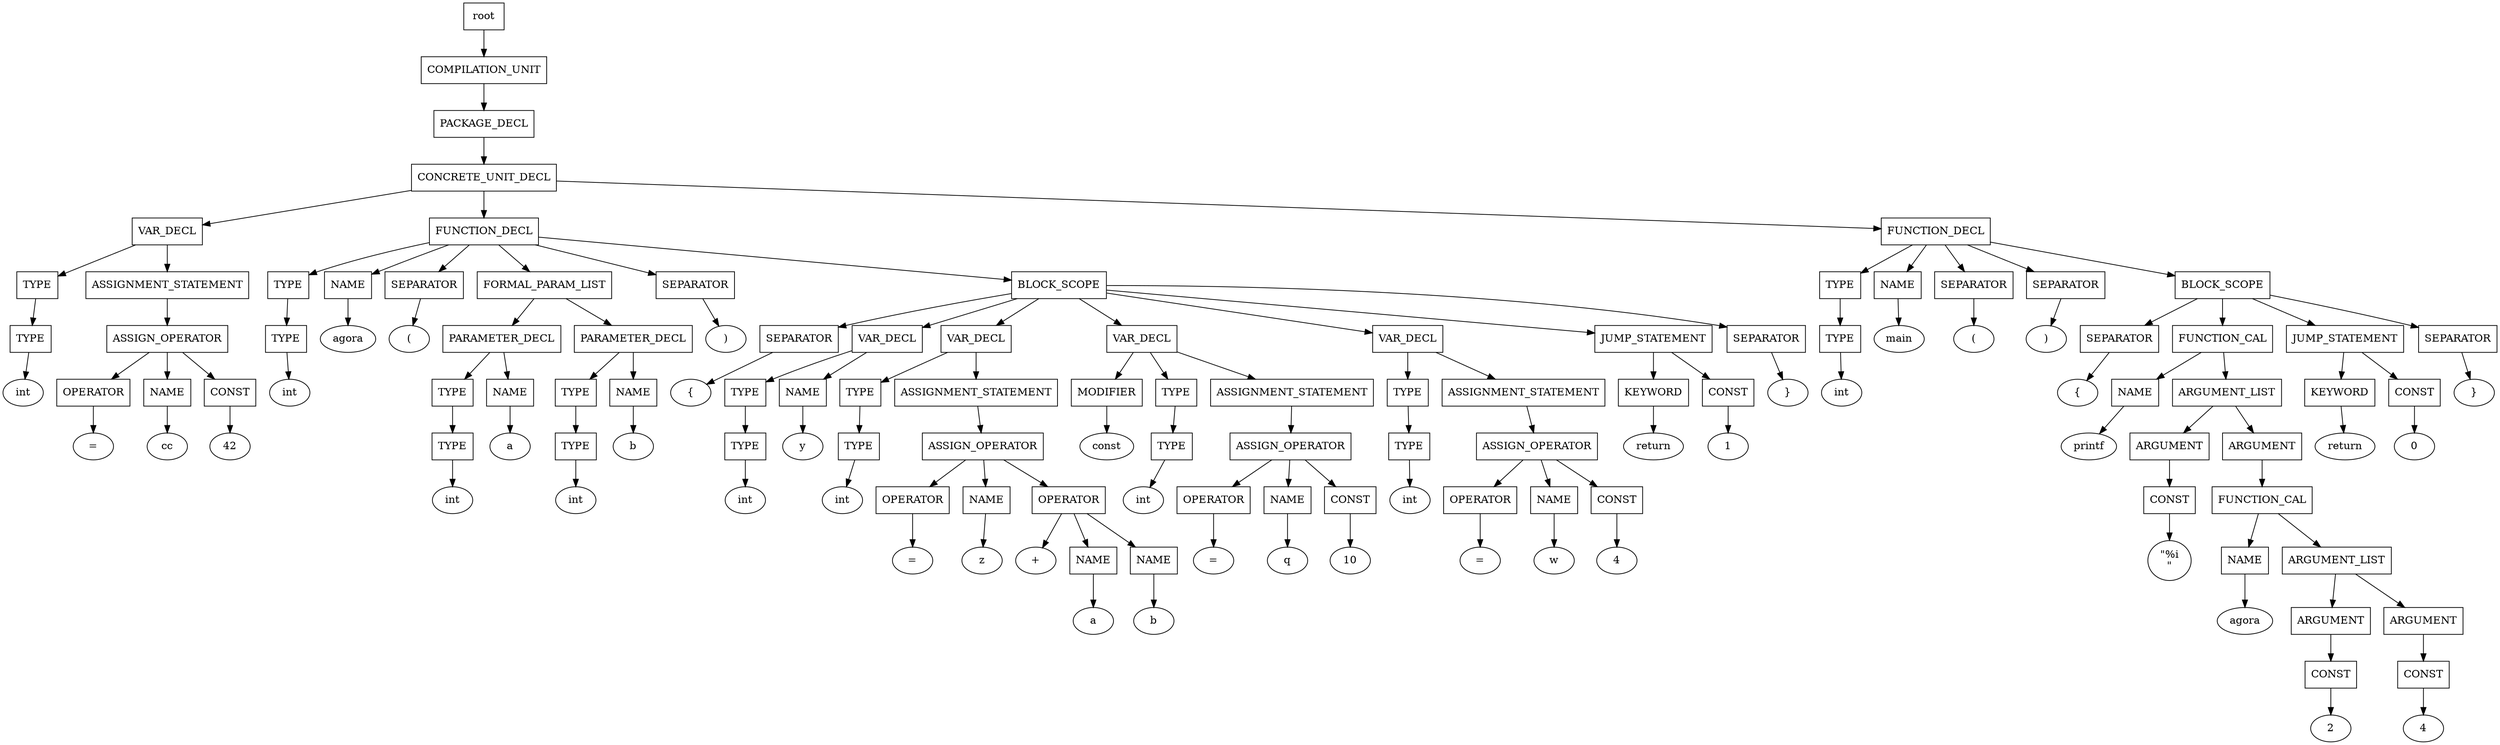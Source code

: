 digraph G {
	splines="TRUE";
	n_0 [label="root", shape="rectangle"]
	n_0 -> n_1
	n_1 [label="COMPILATION_UNIT", shape="rectangle"]
	n_1 -> n_2
	n_2 [label="PACKAGE_DECL", shape="rectangle"]
	n_2 -> n_3
	n_3 [label="CONCRETE_UNIT_DECL", shape="rectangle"]
	n_3 -> n_4
	n_4 [label="VAR_DECL", shape="rectangle"]
	n_4 -> n_7
	n_7 [label="TYPE", shape="rectangle"]
	n_7 -> n_20
	n_20 [label="TYPE", shape="rectangle"]
	n_20 -> n_43
	n_43 [label="int", shape="ellipse"]
	n_4 -> n_8
	n_8 [label="ASSIGNMENT_STATEMENT", shape="rectangle"]
	n_8 -> n_21
	n_21 [label="ASSIGN_OPERATOR", shape="rectangle"]
	n_21 -> n_44
	n_44 [label="OPERATOR", shape="rectangle"]
	n_44 -> n_72
	n_72 [label="=", shape="ellipse"]
	n_21 -> n_45
	n_45 [label="NAME", shape="rectangle"]
	n_45 -> n_73
	n_73 [label="cc", shape="ellipse"]
	n_21 -> n_46
	n_46 [label="CONST", shape="rectangle"]
	n_46 -> n_74
	n_74 [label="42", shape="ellipse"]
	n_3 -> n_5
	n_5 [label="FUNCTION_DECL", shape="rectangle"]
	n_5 -> n_9
	n_9 [label="TYPE", shape="rectangle"]
	n_9 -> n_22
	n_22 [label="TYPE", shape="rectangle"]
	n_22 -> n_47
	n_47 [label="int", shape="ellipse"]
	n_5 -> n_10
	n_10 [label="NAME", shape="rectangle"]
	n_10 -> n_23
	n_23 [label="agora", shape="ellipse"]
	n_5 -> n_11
	n_11 [label="SEPARATOR", shape="rectangle"]
	n_11 -> n_24
	n_24 [label="(", shape="ellipse"]
	n_5 -> n_12
	n_12 [label="FORMAL_PARAM_LIST", shape="rectangle"]
	n_12 -> n_25
	n_25 [label="PARAMETER_DECL", shape="rectangle"]
	n_25 -> n_48
	n_48 [label="TYPE", shape="rectangle"]
	n_48 -> n_75
	n_75 [label="TYPE", shape="rectangle"]
	n_75 -> n_95
	n_95 [label="int", shape="ellipse"]
	n_25 -> n_49
	n_49 [label="NAME", shape="rectangle"]
	n_49 -> n_76
	n_76 [label="a", shape="ellipse"]
	n_12 -> n_26
	n_26 [label="PARAMETER_DECL", shape="rectangle"]
	n_26 -> n_50
	n_50 [label="TYPE", shape="rectangle"]
	n_50 -> n_77
	n_77 [label="TYPE", shape="rectangle"]
	n_77 -> n_96
	n_96 [label="int", shape="ellipse"]
	n_26 -> n_51
	n_51 [label="NAME", shape="rectangle"]
	n_51 -> n_78
	n_78 [label="b", shape="ellipse"]
	n_5 -> n_13
	n_13 [label="SEPARATOR", shape="rectangle"]
	n_13 -> n_27
	n_27 [label=")", shape="ellipse"]
	n_5 -> n_14
	n_14 [label="BLOCK_SCOPE", shape="rectangle"]
	n_14 -> n_28
	n_28 [label="SEPARATOR", shape="rectangle"]
	n_28 -> n_52
	n_52 [label="{", shape="ellipse"]
	n_14 -> n_29
	n_29 [label="VAR_DECL", shape="rectangle"]
	n_29 -> n_53
	n_53 [label="TYPE", shape="rectangle"]
	n_53 -> n_79
	n_79 [label="TYPE", shape="rectangle"]
	n_79 -> n_97
	n_97 [label="int", shape="ellipse"]
	n_29 -> n_54
	n_54 [label="NAME", shape="rectangle"]
	n_54 -> n_80
	n_80 [label="y", shape="ellipse"]
	n_14 -> n_30
	n_30 [label="VAR_DECL", shape="rectangle"]
	n_30 -> n_55
	n_55 [label="TYPE", shape="rectangle"]
	n_55 -> n_81
	n_81 [label="TYPE", shape="rectangle"]
	n_81 -> n_98
	n_98 [label="int", shape="ellipse"]
	n_30 -> n_56
	n_56 [label="ASSIGNMENT_STATEMENT", shape="rectangle"]
	n_56 -> n_82
	n_82 [label="ASSIGN_OPERATOR", shape="rectangle"]
	n_82 -> n_99
	n_99 [label="OPERATOR", shape="rectangle"]
	n_99 -> n_112
	n_112 [label="=", shape="ellipse"]
	n_82 -> n_100
	n_100 [label="NAME", shape="rectangle"]
	n_100 -> n_113
	n_113 [label="z", shape="ellipse"]
	n_82 -> n_101
	n_101 [label="OPERATOR", shape="rectangle"]
	n_101 -> n_114
	n_114 [label="+", shape="ellipse"]
	n_101 -> n_115
	n_115 [label="NAME", shape="rectangle"]
	n_115 -> n_126
	n_126 [label="a", shape="ellipse"]
	n_101 -> n_116
	n_116 [label="NAME", shape="rectangle"]
	n_116 -> n_127
	n_127 [label="b", shape="ellipse"]
	n_14 -> n_31
	n_31 [label="VAR_DECL", shape="rectangle"]
	n_31 -> n_57
	n_57 [label="MODIFIER", shape="rectangle"]
	n_57 -> n_83
	n_83 [label="const", shape="ellipse"]
	n_31 -> n_58
	n_58 [label="TYPE", shape="rectangle"]
	n_58 -> n_84
	n_84 [label="TYPE", shape="rectangle"]
	n_84 -> n_102
	n_102 [label="int", shape="ellipse"]
	n_31 -> n_59
	n_59 [label="ASSIGNMENT_STATEMENT", shape="rectangle"]
	n_59 -> n_85
	n_85 [label="ASSIGN_OPERATOR", shape="rectangle"]
	n_85 -> n_103
	n_103 [label="OPERATOR", shape="rectangle"]
	n_103 -> n_117
	n_117 [label="=", shape="ellipse"]
	n_85 -> n_104
	n_104 [label="NAME", shape="rectangle"]
	n_104 -> n_118
	n_118 [label="q", shape="ellipse"]
	n_85 -> n_105
	n_105 [label="CONST", shape="rectangle"]
	n_105 -> n_119
	n_119 [label="10", shape="ellipse"]
	n_14 -> n_32
	n_32 [label="VAR_DECL", shape="rectangle"]
	n_32 -> n_60
	n_60 [label="TYPE", shape="rectangle"]
	n_60 -> n_86
	n_86 [label="TYPE", shape="rectangle"]
	n_86 -> n_106
	n_106 [label="int", shape="ellipse"]
	n_32 -> n_61
	n_61 [label="ASSIGNMENT_STATEMENT", shape="rectangle"]
	n_61 -> n_87
	n_87 [label="ASSIGN_OPERATOR", shape="rectangle"]
	n_87 -> n_107
	n_107 [label="OPERATOR", shape="rectangle"]
	n_107 -> n_120
	n_120 [label="=", shape="ellipse"]
	n_87 -> n_108
	n_108 [label="NAME", shape="rectangle"]
	n_108 -> n_121
	n_121 [label="w", shape="ellipse"]
	n_87 -> n_109
	n_109 [label="CONST", shape="rectangle"]
	n_109 -> n_122
	n_122 [label="4", shape="ellipse"]
	n_14 -> n_33
	n_33 [label="JUMP_STATEMENT", shape="rectangle"]
	n_33 -> n_62
	n_62 [label="KEYWORD", shape="rectangle"]
	n_62 -> n_88
	n_88 [label="return", shape="ellipse"]
	n_33 -> n_63
	n_63 [label="CONST", shape="rectangle"]
	n_63 -> n_89
	n_89 [label="1", shape="ellipse"]
	n_14 -> n_34
	n_34 [label="SEPARATOR", shape="rectangle"]
	n_34 -> n_64
	n_64 [label="}", shape="ellipse"]
	n_3 -> n_6
	n_6 [label="FUNCTION_DECL", shape="rectangle"]
	n_6 -> n_15
	n_15 [label="TYPE", shape="rectangle"]
	n_15 -> n_35
	n_35 [label="TYPE", shape="rectangle"]
	n_35 -> n_65
	n_65 [label="int", shape="ellipse"]
	n_6 -> n_16
	n_16 [label="NAME", shape="rectangle"]
	n_16 -> n_36
	n_36 [label="main", shape="ellipse"]
	n_6 -> n_17
	n_17 [label="SEPARATOR", shape="rectangle"]
	n_17 -> n_37
	n_37 [label="(", shape="ellipse"]
	n_6 -> n_18
	n_18 [label="SEPARATOR", shape="rectangle"]
	n_18 -> n_38
	n_38 [label=")", shape="ellipse"]
	n_6 -> n_19
	n_19 [label="BLOCK_SCOPE", shape="rectangle"]
	n_19 -> n_39
	n_39 [label="SEPARATOR", shape="rectangle"]
	n_39 -> n_66
	n_66 [label="{", shape="ellipse"]
	n_19 -> n_40
	n_40 [label="FUNCTION_CAL", shape="rectangle"]
	n_40 -> n_67
	n_67 [label="NAME", shape="rectangle"]
	n_67 -> n_90
	n_90 [label="printf", shape="ellipse"]
	n_40 -> n_68
	n_68 [label="ARGUMENT_LIST", shape="rectangle"]
	n_68 -> n_91
	n_91 [label="ARGUMENT", shape="rectangle"]
	n_91 -> n_110
	n_110 [label="CONST", shape="rectangle"]
	n_110 -> n_123
	n_123 [label="\"%i\n\"", shape="ellipse"]
	n_68 -> n_92
	n_92 [label="ARGUMENT", shape="rectangle"]
	n_92 -> n_111
	n_111 [label="FUNCTION_CAL", shape="rectangle"]
	n_111 -> n_124
	n_124 [label="NAME", shape="rectangle"]
	n_124 -> n_128
	n_128 [label="agora", shape="ellipse"]
	n_111 -> n_125
	n_125 [label="ARGUMENT_LIST", shape="rectangle"]
	n_125 -> n_129
	n_129 [label="ARGUMENT", shape="rectangle"]
	n_129 -> n_131
	n_131 [label="CONST", shape="rectangle"]
	n_131 -> n_133
	n_133 [label="2", shape="ellipse"]
	n_125 -> n_130
	n_130 [label="ARGUMENT", shape="rectangle"]
	n_130 -> n_132
	n_132 [label="CONST", shape="rectangle"]
	n_132 -> n_134
	n_134 [label="4", shape="ellipse"]
	n_19 -> n_41
	n_41 [label="JUMP_STATEMENT", shape="rectangle"]
	n_41 -> n_69
	n_69 [label="KEYWORD", shape="rectangle"]
	n_69 -> n_93
	n_93 [label="return", shape="ellipse"]
	n_41 -> n_70
	n_70 [label="CONST", shape="rectangle"]
	n_70 -> n_94
	n_94 [label="0", shape="ellipse"]
	n_19 -> n_42
	n_42 [label="SEPARATOR", shape="rectangle"]
	n_42 -> n_71
	n_71 [label="}", shape="ellipse"]
}